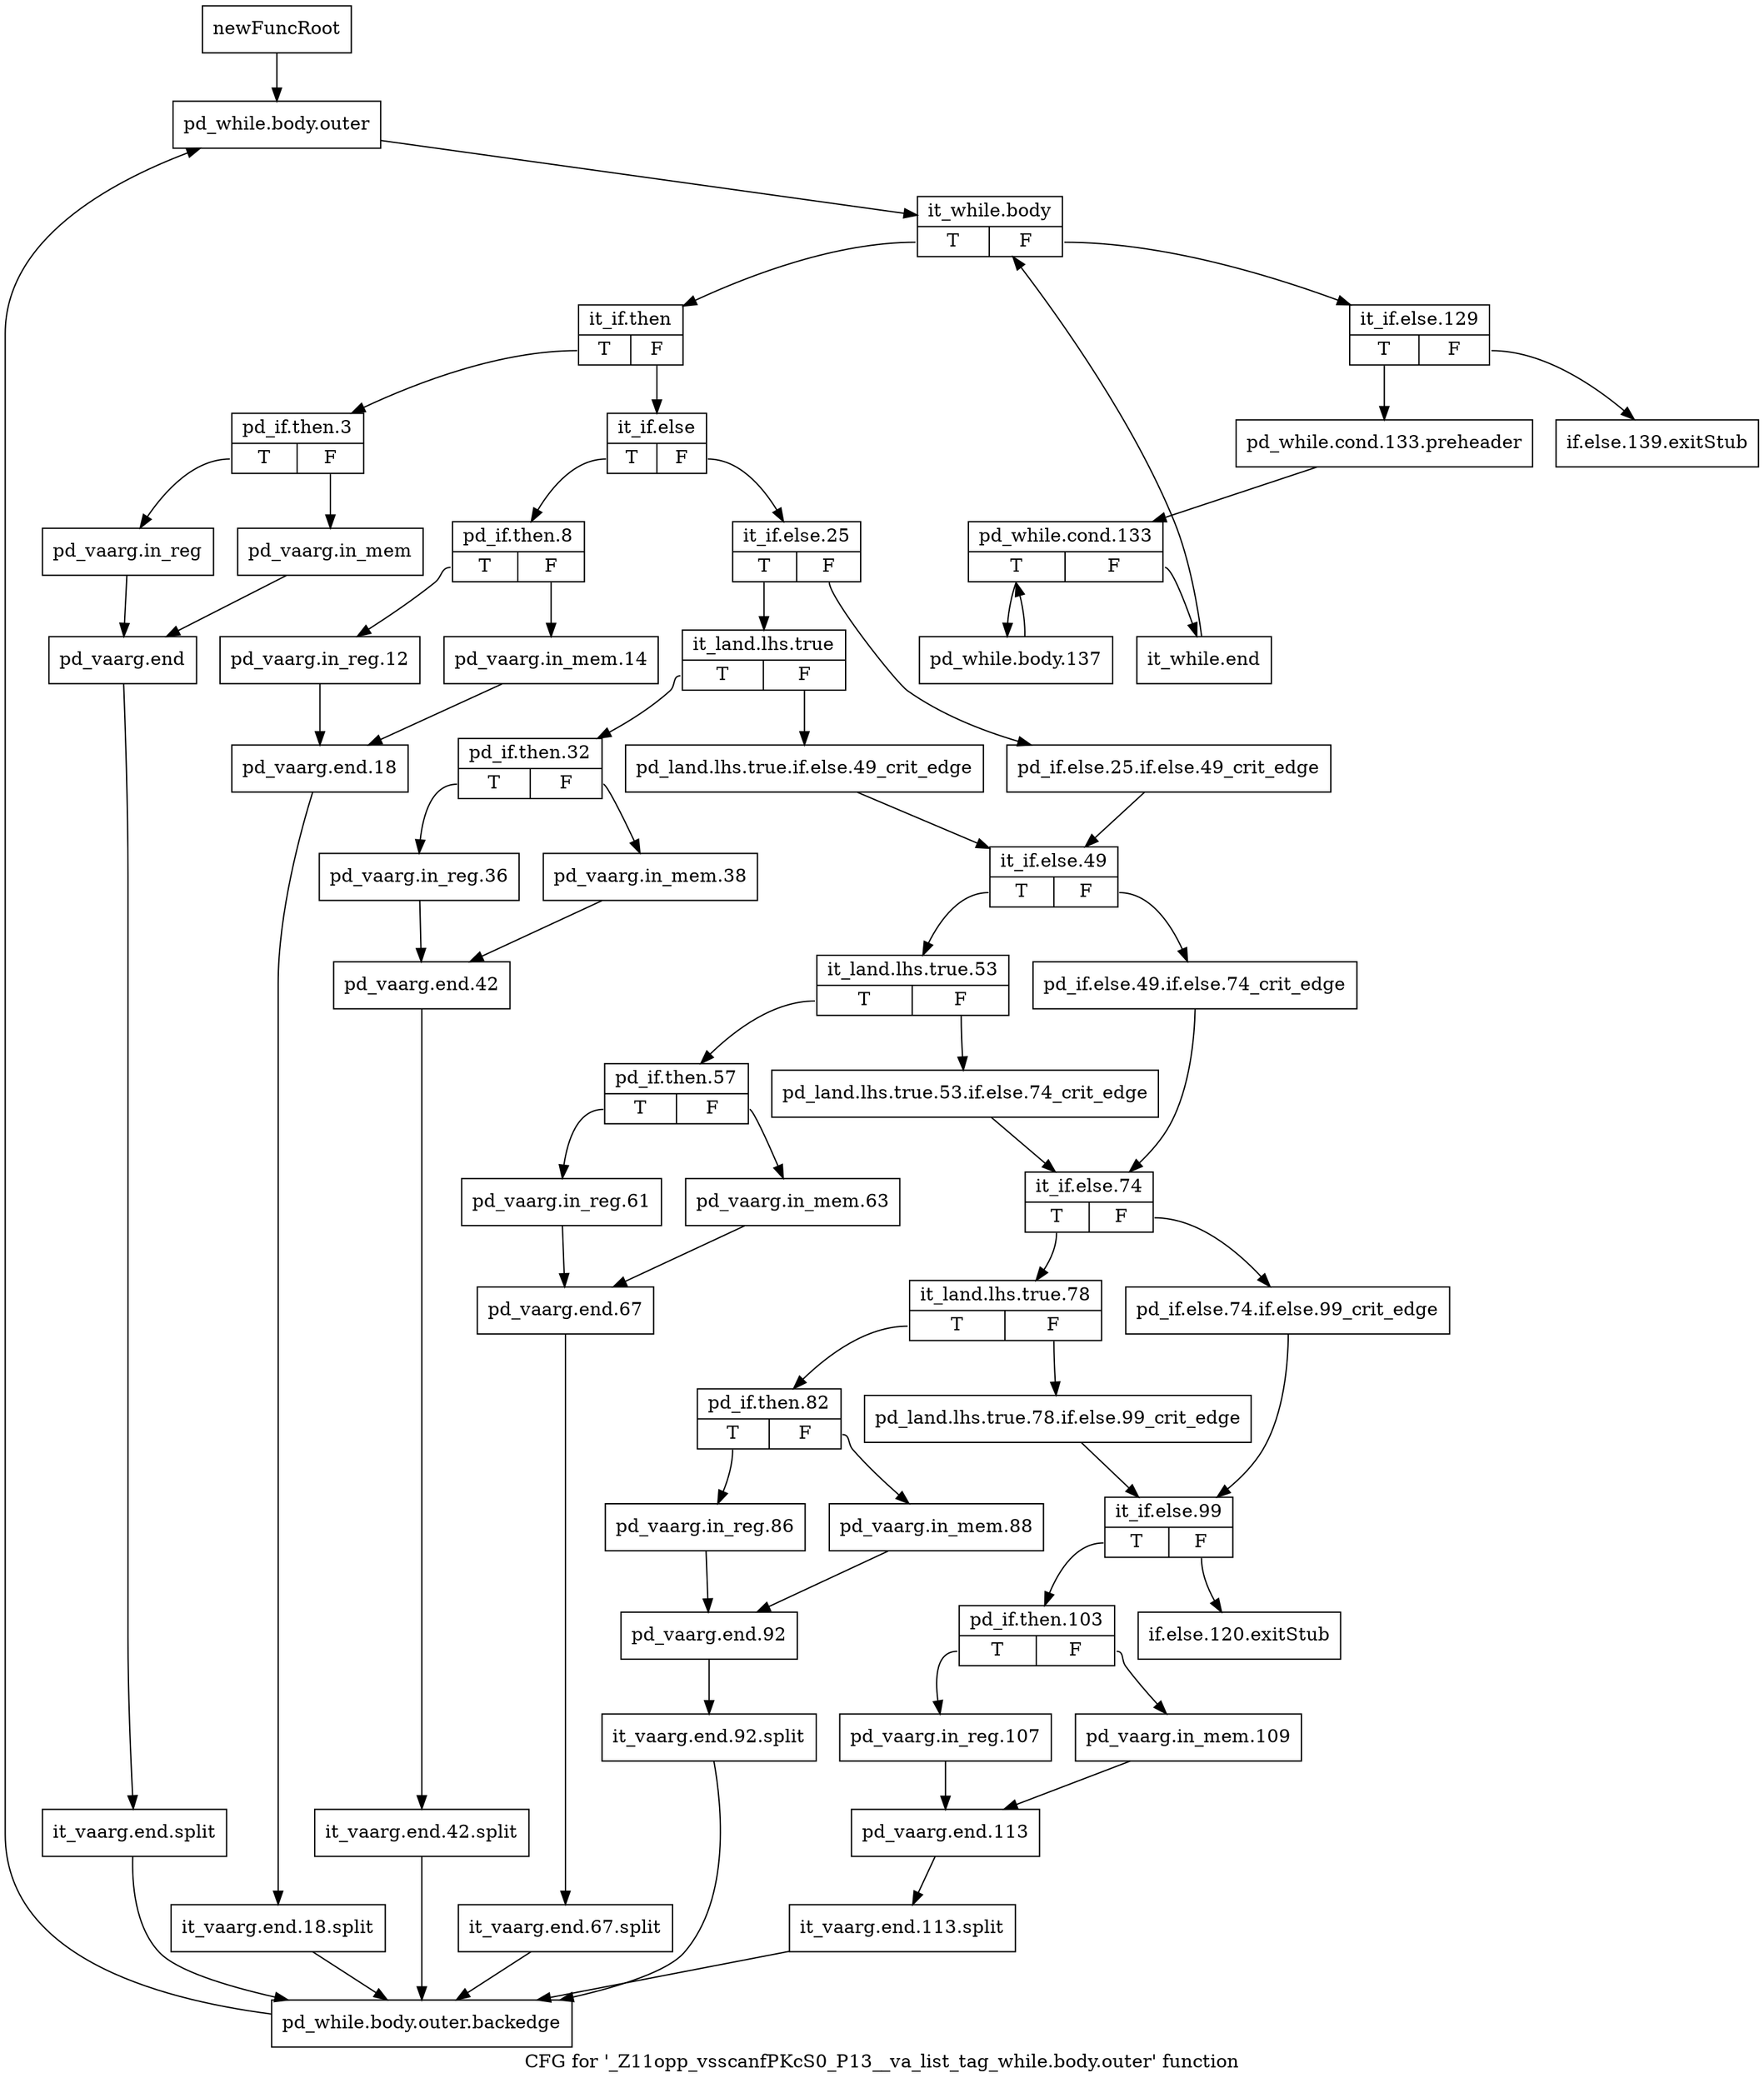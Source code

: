 digraph "CFG for '_Z11opp_vsscanfPKcS0_P13__va_list_tag_while.body.outer' function" {
	label="CFG for '_Z11opp_vsscanfPKcS0_P13__va_list_tag_while.body.outer' function";

	Node0x217ee70 [shape=record,label="{newFuncRoot}"];
	Node0x217ee70 -> Node0x217ef60;
	Node0x217eec0 [shape=record,label="{if.else.139.exitStub}"];
	Node0x217ef10 [shape=record,label="{if.else.120.exitStub}"];
	Node0x217ef60 [shape=record,label="{pd_while.body.outer}"];
	Node0x217ef60 -> Node0x217efb0;
	Node0x217efb0 [shape=record,label="{it_while.body|{<s0>T|<s1>F}}"];
	Node0x217efb0:s0 -> Node0x217f190;
	Node0x217efb0:s1 -> Node0x217f000;
	Node0x217f000 [shape=record,label="{it_if.else.129|{<s0>T|<s1>F}}"];
	Node0x217f000:s0 -> Node0x217f050;
	Node0x217f000:s1 -> Node0x217eec0;
	Node0x217f050 [shape=record,label="{pd_while.cond.133.preheader}"];
	Node0x217f050 -> Node0x217f0a0;
	Node0x217f0a0 [shape=record,label="{pd_while.cond.133|{<s0>T|<s1>F}}"];
	Node0x217f0a0:s0 -> Node0x217f140;
	Node0x217f0a0:s1 -> Node0x217f0f0;
	Node0x217f0f0 [shape=record,label="{it_while.end}"];
	Node0x217f0f0 -> Node0x217efb0;
	Node0x217f140 [shape=record,label="{pd_while.body.137}"];
	Node0x217f140 -> Node0x217f0a0;
	Node0x217f190 [shape=record,label="{it_if.then|{<s0>T|<s1>F}}"];
	Node0x217f190:s0 -> Node0x217fc80;
	Node0x217f190:s1 -> Node0x217f1e0;
	Node0x217f1e0 [shape=record,label="{it_if.else|{<s0>T|<s1>F}}"];
	Node0x217f1e0:s0 -> Node0x217fb40;
	Node0x217f1e0:s1 -> Node0x217f230;
	Node0x217f230 [shape=record,label="{it_if.else.25|{<s0>T|<s1>F}}"];
	Node0x217f230:s0 -> Node0x217f2d0;
	Node0x217f230:s1 -> Node0x217f280;
	Node0x217f280 [shape=record,label="{pd_if.else.25.if.else.49_crit_edge}"];
	Node0x217f280 -> Node0x217f370;
	Node0x217f2d0 [shape=record,label="{it_land.lhs.true|{<s0>T|<s1>F}}"];
	Node0x217f2d0:s0 -> Node0x217fa00;
	Node0x217f2d0:s1 -> Node0x217f320;
	Node0x217f320 [shape=record,label="{pd_land.lhs.true.if.else.49_crit_edge}"];
	Node0x217f320 -> Node0x217f370;
	Node0x217f370 [shape=record,label="{it_if.else.49|{<s0>T|<s1>F}}"];
	Node0x217f370:s0 -> Node0x217f410;
	Node0x217f370:s1 -> Node0x217f3c0;
	Node0x217f3c0 [shape=record,label="{pd_if.else.49.if.else.74_crit_edge}"];
	Node0x217f3c0 -> Node0x217f4b0;
	Node0x217f410 [shape=record,label="{it_land.lhs.true.53|{<s0>T|<s1>F}}"];
	Node0x217f410:s0 -> Node0x217f8c0;
	Node0x217f410:s1 -> Node0x217f460;
	Node0x217f460 [shape=record,label="{pd_land.lhs.true.53.if.else.74_crit_edge}"];
	Node0x217f460 -> Node0x217f4b0;
	Node0x217f4b0 [shape=record,label="{it_if.else.74|{<s0>T|<s1>F}}"];
	Node0x217f4b0:s0 -> Node0x217f550;
	Node0x217f4b0:s1 -> Node0x217f500;
	Node0x217f500 [shape=record,label="{pd_if.else.74.if.else.99_crit_edge}"];
	Node0x217f500 -> Node0x217f5f0;
	Node0x217f550 [shape=record,label="{it_land.lhs.true.78|{<s0>T|<s1>F}}"];
	Node0x217f550:s0 -> Node0x217f780;
	Node0x217f550:s1 -> Node0x217f5a0;
	Node0x217f5a0 [shape=record,label="{pd_land.lhs.true.78.if.else.99_crit_edge}"];
	Node0x217f5a0 -> Node0x217f5f0;
	Node0x217f5f0 [shape=record,label="{it_if.else.99|{<s0>T|<s1>F}}"];
	Node0x217f5f0:s0 -> Node0x217f640;
	Node0x217f5f0:s1 -> Node0x217ef10;
	Node0x217f640 [shape=record,label="{pd_if.then.103|{<s0>T|<s1>F}}"];
	Node0x217f640:s0 -> Node0x217f6e0;
	Node0x217f640:s1 -> Node0x217f690;
	Node0x217f690 [shape=record,label="{pd_vaarg.in_mem.109}"];
	Node0x217f690 -> Node0x217f730;
	Node0x217f6e0 [shape=record,label="{pd_vaarg.in_reg.107}"];
	Node0x217f6e0 -> Node0x217f730;
	Node0x217f730 [shape=record,label="{pd_vaarg.end.113}"];
	Node0x217f730 -> Node0x4c09660;
	Node0x4c09660 [shape=record,label="{it_vaarg.end.113.split}"];
	Node0x4c09660 -> Node0x217fdc0;
	Node0x217f780 [shape=record,label="{pd_if.then.82|{<s0>T|<s1>F}}"];
	Node0x217f780:s0 -> Node0x217f820;
	Node0x217f780:s1 -> Node0x217f7d0;
	Node0x217f7d0 [shape=record,label="{pd_vaarg.in_mem.88}"];
	Node0x217f7d0 -> Node0x217f870;
	Node0x217f820 [shape=record,label="{pd_vaarg.in_reg.86}"];
	Node0x217f820 -> Node0x217f870;
	Node0x217f870 [shape=record,label="{pd_vaarg.end.92}"];
	Node0x217f870 -> Node0x4344e50;
	Node0x4344e50 [shape=record,label="{it_vaarg.end.92.split}"];
	Node0x4344e50 -> Node0x217fdc0;
	Node0x217f8c0 [shape=record,label="{pd_if.then.57|{<s0>T|<s1>F}}"];
	Node0x217f8c0:s0 -> Node0x217f960;
	Node0x217f8c0:s1 -> Node0x217f910;
	Node0x217f910 [shape=record,label="{pd_vaarg.in_mem.63}"];
	Node0x217f910 -> Node0x217f9b0;
	Node0x217f960 [shape=record,label="{pd_vaarg.in_reg.61}"];
	Node0x217f960 -> Node0x217f9b0;
	Node0x217f9b0 [shape=record,label="{pd_vaarg.end.67}"];
	Node0x217f9b0 -> Node0x4344820;
	Node0x4344820 [shape=record,label="{it_vaarg.end.67.split}"];
	Node0x4344820 -> Node0x217fdc0;
	Node0x217fa00 [shape=record,label="{pd_if.then.32|{<s0>T|<s1>F}}"];
	Node0x217fa00:s0 -> Node0x217faa0;
	Node0x217fa00:s1 -> Node0x217fa50;
	Node0x217fa50 [shape=record,label="{pd_vaarg.in_mem.38}"];
	Node0x217fa50 -> Node0x217faf0;
	Node0x217faa0 [shape=record,label="{pd_vaarg.in_reg.36}"];
	Node0x217faa0 -> Node0x217faf0;
	Node0x217faf0 [shape=record,label="{pd_vaarg.end.42}"];
	Node0x217faf0 -> Node0x4343f50;
	Node0x4343f50 [shape=record,label="{it_vaarg.end.42.split}"];
	Node0x4343f50 -> Node0x217fdc0;
	Node0x217fb40 [shape=record,label="{pd_if.then.8|{<s0>T|<s1>F}}"];
	Node0x217fb40:s0 -> Node0x217fbe0;
	Node0x217fb40:s1 -> Node0x217fb90;
	Node0x217fb90 [shape=record,label="{pd_vaarg.in_mem.14}"];
	Node0x217fb90 -> Node0x217fc30;
	Node0x217fbe0 [shape=record,label="{pd_vaarg.in_reg.12}"];
	Node0x217fbe0 -> Node0x217fc30;
	Node0x217fc30 [shape=record,label="{pd_vaarg.end.18}"];
	Node0x217fc30 -> Node0x229d8e0;
	Node0x229d8e0 [shape=record,label="{it_vaarg.end.18.split}"];
	Node0x229d8e0 -> Node0x217fdc0;
	Node0x217fc80 [shape=record,label="{pd_if.then.3|{<s0>T|<s1>F}}"];
	Node0x217fc80:s0 -> Node0x217fd20;
	Node0x217fc80:s1 -> Node0x217fcd0;
	Node0x217fcd0 [shape=record,label="{pd_vaarg.in_mem}"];
	Node0x217fcd0 -> Node0x217fd70;
	Node0x217fd20 [shape=record,label="{pd_vaarg.in_reg}"];
	Node0x217fd20 -> Node0x217fd70;
	Node0x217fd70 [shape=record,label="{pd_vaarg.end}"];
	Node0x217fd70 -> Node0x229d330;
	Node0x229d330 [shape=record,label="{it_vaarg.end.split}"];
	Node0x229d330 -> Node0x217fdc0;
	Node0x217fdc0 [shape=record,label="{pd_while.body.outer.backedge}"];
	Node0x217fdc0 -> Node0x217ef60;
}
